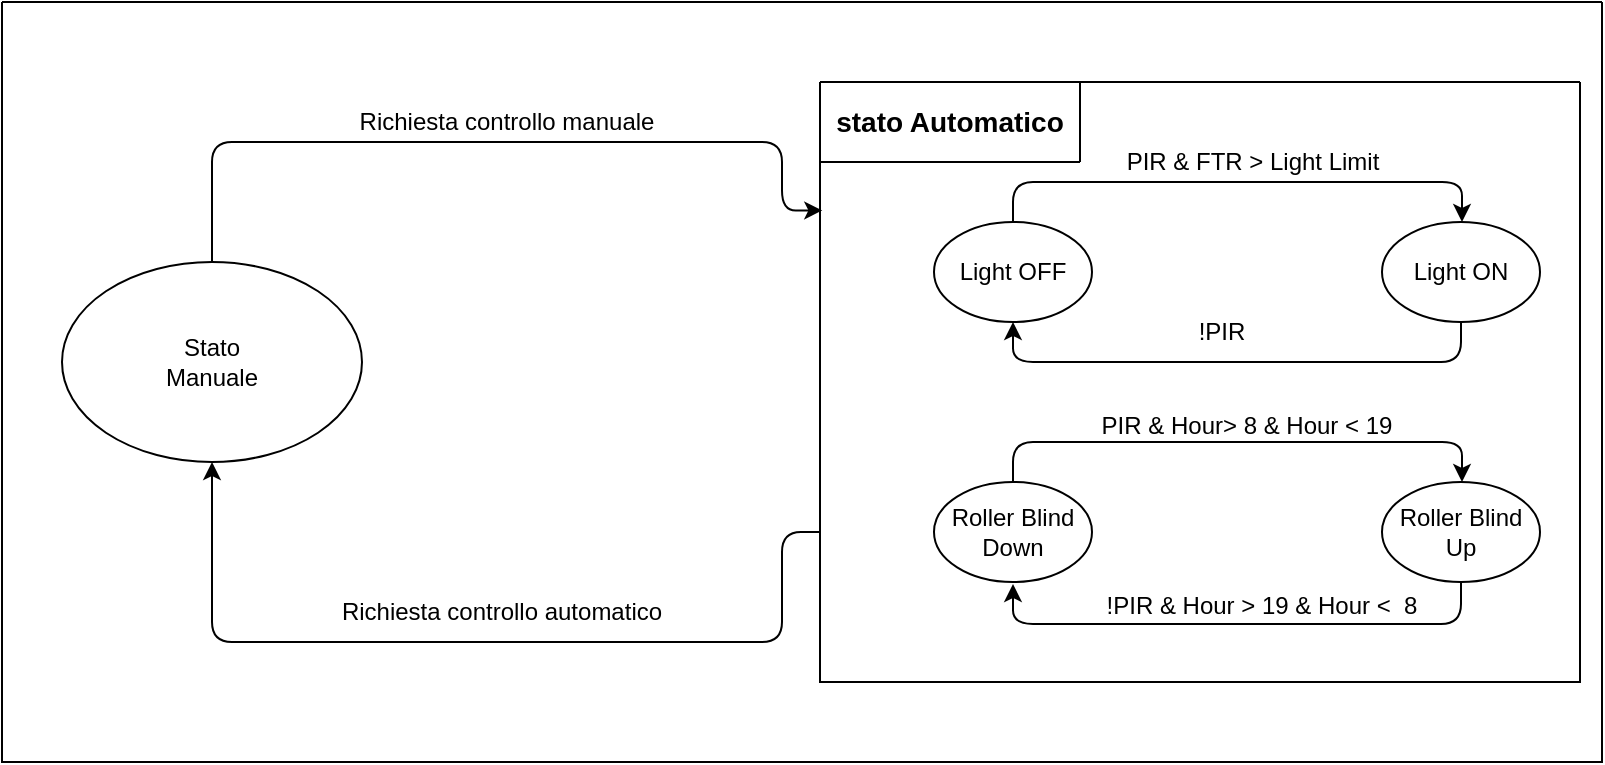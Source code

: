<mxfile version="21.1.0" type="device">
  <diagram name="Pagina-1" id="T9ACsBZRi-UsYLjNTJBh">
    <mxGraphModel dx="1195" dy="652" grid="1" gridSize="10" guides="1" tooltips="1" connect="1" arrows="1" fold="1" page="1" pageScale="1" pageWidth="827" pageHeight="1169" math="0" shadow="0">
      <root>
        <mxCell id="0" />
        <mxCell id="1" parent="0" />
        <mxCell id="8up6d56R7KuHrFYR9xwQ-2" value="" style="swimlane;startSize=0;" vertex="1" parent="1">
          <mxGeometry x="20" y="300" width="800" height="380" as="geometry" />
        </mxCell>
        <mxCell id="8up6d56R7KuHrFYR9xwQ-14" style="edgeStyle=orthogonalEdgeStyle;orthogonalLoop=1;jettySize=auto;html=1;exitX=0.5;exitY=0;exitDx=0;exitDy=0;entryX=0.003;entryY=0.285;entryDx=0;entryDy=0;entryPerimeter=0;strokeColor=none;curved=1;" edge="1" parent="8up6d56R7KuHrFYR9xwQ-2" source="8up6d56R7KuHrFYR9xwQ-3" target="8up6d56R7KuHrFYR9xwQ-4">
          <mxGeometry relative="1" as="geometry">
            <Array as="points">
              <mxPoint x="105" y="100" />
              <mxPoint x="410" y="100" />
            </Array>
          </mxGeometry>
        </mxCell>
        <mxCell id="8up6d56R7KuHrFYR9xwQ-16" style="edgeStyle=orthogonalEdgeStyle;orthogonalLoop=1;jettySize=auto;html=1;entryX=0;entryY=0.25;entryDx=0;entryDy=0;exitX=0.5;exitY=0;exitDx=0;exitDy=0;strokeColor=none;rounded=1;" edge="1" parent="8up6d56R7KuHrFYR9xwQ-2" source="8up6d56R7KuHrFYR9xwQ-3" target="8up6d56R7KuHrFYR9xwQ-4">
          <mxGeometry relative="1" as="geometry">
            <Array as="points">
              <mxPoint x="105" y="100" />
              <mxPoint x="310" y="100" />
              <mxPoint x="310" y="110" />
            </Array>
          </mxGeometry>
        </mxCell>
        <mxCell id="8up6d56R7KuHrFYR9xwQ-17" style="edgeStyle=orthogonalEdgeStyle;rounded=1;orthogonalLoop=1;jettySize=auto;html=1;entryX=0.003;entryY=0.214;entryDx=0;entryDy=0;entryPerimeter=0;" edge="1" parent="8up6d56R7KuHrFYR9xwQ-2" source="8up6d56R7KuHrFYR9xwQ-3" target="8up6d56R7KuHrFYR9xwQ-4">
          <mxGeometry relative="1" as="geometry">
            <Array as="points">
              <mxPoint x="105" y="70" />
              <mxPoint x="390" y="70" />
              <mxPoint x="390" y="104" />
            </Array>
          </mxGeometry>
        </mxCell>
        <mxCell id="8up6d56R7KuHrFYR9xwQ-18" value="&lt;font style=&quot;font-size: 12px;&quot;&gt;Richiesta controllo manuale&lt;/font&gt;" style="edgeLabel;html=1;align=center;verticalAlign=middle;resizable=0;points=[];" vertex="1" connectable="0" parent="8up6d56R7KuHrFYR9xwQ-17">
          <mxGeometry x="0.589" y="-4" relative="1" as="geometry">
            <mxPoint x="-111" y="-14" as="offset" />
          </mxGeometry>
        </mxCell>
        <mxCell id="8up6d56R7KuHrFYR9xwQ-3" value="&lt;div&gt;Stato &lt;br&gt;&lt;/div&gt;&lt;div&gt;Manuale&lt;br&gt;&lt;/div&gt;" style="ellipse;whiteSpace=wrap;html=1;" vertex="1" parent="8up6d56R7KuHrFYR9xwQ-2">
          <mxGeometry x="30" y="130" width="150" height="100" as="geometry" />
        </mxCell>
        <mxCell id="8up6d56R7KuHrFYR9xwQ-19" style="edgeStyle=orthogonalEdgeStyle;rounded=1;orthogonalLoop=1;jettySize=auto;html=1;exitX=0;exitY=0.75;exitDx=0;exitDy=0;entryX=0.5;entryY=1;entryDx=0;entryDy=0;" edge="1" parent="8up6d56R7KuHrFYR9xwQ-2" source="8up6d56R7KuHrFYR9xwQ-4" target="8up6d56R7KuHrFYR9xwQ-3">
          <mxGeometry relative="1" as="geometry">
            <Array as="points">
              <mxPoint x="390" y="265" />
              <mxPoint x="390" y="320" />
              <mxPoint x="105" y="320" />
            </Array>
          </mxGeometry>
        </mxCell>
        <mxCell id="8up6d56R7KuHrFYR9xwQ-4" value="" style="swimlane;startSize=0;" vertex="1" parent="8up6d56R7KuHrFYR9xwQ-2">
          <mxGeometry x="409" y="40" width="380" height="300" as="geometry" />
        </mxCell>
        <mxCell id="8up6d56R7KuHrFYR9xwQ-5" value="&lt;b&gt;&lt;font style=&quot;font-size: 14px;&quot;&gt;stato Automatico&lt;/font&gt;&lt;/b&gt;" style="text;html=1;strokeColor=none;fillColor=none;align=center;verticalAlign=middle;whiteSpace=wrap;rounded=0;" vertex="1" parent="8up6d56R7KuHrFYR9xwQ-4">
          <mxGeometry width="130" height="40" as="geometry" />
        </mxCell>
        <mxCell id="8up6d56R7KuHrFYR9xwQ-6" value="" style="endArrow=none;html=1;rounded=0;exitX=0;exitY=1;exitDx=0;exitDy=0;" edge="1" parent="8up6d56R7KuHrFYR9xwQ-4" source="8up6d56R7KuHrFYR9xwQ-5">
          <mxGeometry width="50" height="50" relative="1" as="geometry">
            <mxPoint x="80" y="130" as="sourcePoint" />
            <mxPoint x="130" y="40" as="targetPoint" />
          </mxGeometry>
        </mxCell>
        <mxCell id="8up6d56R7KuHrFYR9xwQ-9" value="" style="endArrow=none;html=1;rounded=0;" edge="1" parent="8up6d56R7KuHrFYR9xwQ-4" target="8up6d56R7KuHrFYR9xwQ-5">
          <mxGeometry width="50" height="50" relative="1" as="geometry">
            <mxPoint x="130" y="40" as="sourcePoint" />
            <mxPoint x="190" y="100" as="targetPoint" />
          </mxGeometry>
        </mxCell>
        <mxCell id="8up6d56R7KuHrFYR9xwQ-10" value="" style="endArrow=none;html=1;rounded=0;exitX=1;exitY=1;exitDx=0;exitDy=0;entryX=1;entryY=0;entryDx=0;entryDy=0;" edge="1" parent="8up6d56R7KuHrFYR9xwQ-4" source="8up6d56R7KuHrFYR9xwQ-5" target="8up6d56R7KuHrFYR9xwQ-5">
          <mxGeometry width="50" height="50" relative="1" as="geometry">
            <mxPoint x="170" y="180" as="sourcePoint" />
            <mxPoint x="220" y="130" as="targetPoint" />
          </mxGeometry>
        </mxCell>
        <mxCell id="8up6d56R7KuHrFYR9xwQ-27" style="edgeStyle=orthogonalEdgeStyle;rounded=1;orthogonalLoop=1;jettySize=auto;html=1;entryX=0.5;entryY=0;entryDx=0;entryDy=0;" edge="1" parent="8up6d56R7KuHrFYR9xwQ-4" source="8up6d56R7KuHrFYR9xwQ-21" target="8up6d56R7KuHrFYR9xwQ-22">
          <mxGeometry relative="1" as="geometry">
            <Array as="points">
              <mxPoint x="97" y="50" />
              <mxPoint x="321" y="50" />
              <mxPoint x="321" y="70" />
            </Array>
          </mxGeometry>
        </mxCell>
        <mxCell id="8up6d56R7KuHrFYR9xwQ-21" value="Light OFF" style="ellipse;whiteSpace=wrap;html=1;" vertex="1" parent="8up6d56R7KuHrFYR9xwQ-4">
          <mxGeometry x="57" y="70" width="79" height="50" as="geometry" />
        </mxCell>
        <mxCell id="8up6d56R7KuHrFYR9xwQ-28" style="edgeStyle=orthogonalEdgeStyle;rounded=1;orthogonalLoop=1;jettySize=auto;html=1;entryX=0.5;entryY=1;entryDx=0;entryDy=0;strokeColor=none;" edge="1" parent="8up6d56R7KuHrFYR9xwQ-4" source="8up6d56R7KuHrFYR9xwQ-22" target="8up6d56R7KuHrFYR9xwQ-21">
          <mxGeometry relative="1" as="geometry">
            <Array as="points">
              <mxPoint x="297" y="140" />
              <mxPoint x="97" y="140" />
            </Array>
          </mxGeometry>
        </mxCell>
        <mxCell id="8up6d56R7KuHrFYR9xwQ-29" style="edgeStyle=orthogonalEdgeStyle;rounded=1;orthogonalLoop=1;jettySize=auto;html=1;entryX=0.5;entryY=1;entryDx=0;entryDy=0;exitX=0.5;exitY=1;exitDx=0;exitDy=0;" edge="1" parent="8up6d56R7KuHrFYR9xwQ-4" source="8up6d56R7KuHrFYR9xwQ-22" target="8up6d56R7KuHrFYR9xwQ-21">
          <mxGeometry relative="1" as="geometry">
            <Array as="points">
              <mxPoint x="321" y="140" />
              <mxPoint x="97" y="140" />
            </Array>
          </mxGeometry>
        </mxCell>
        <mxCell id="8up6d56R7KuHrFYR9xwQ-22" value="Light ON" style="ellipse;whiteSpace=wrap;html=1;" vertex="1" parent="8up6d56R7KuHrFYR9xwQ-4">
          <mxGeometry x="281" y="70" width="79" height="50" as="geometry" />
        </mxCell>
        <mxCell id="8up6d56R7KuHrFYR9xwQ-30" style="edgeStyle=orthogonalEdgeStyle;rounded=1;orthogonalLoop=1;jettySize=auto;html=1;entryX=0.5;entryY=0;entryDx=0;entryDy=0;strokeColor=none;" edge="1" parent="8up6d56R7KuHrFYR9xwQ-4" target="8up6d56R7KuHrFYR9xwQ-24">
          <mxGeometry relative="1" as="geometry">
            <mxPoint x="96.5" y="201" as="sourcePoint" />
            <Array as="points">
              <mxPoint x="97" y="181" />
              <mxPoint x="297" y="181" />
            </Array>
          </mxGeometry>
        </mxCell>
        <mxCell id="8up6d56R7KuHrFYR9xwQ-31" style="edgeStyle=orthogonalEdgeStyle;rounded=1;orthogonalLoop=1;jettySize=auto;html=1;entryX=0.5;entryY=0;entryDx=0;entryDy=0;" edge="1" parent="8up6d56R7KuHrFYR9xwQ-4" target="8up6d56R7KuHrFYR9xwQ-24">
          <mxGeometry relative="1" as="geometry">
            <mxPoint x="96.5" y="201" as="sourcePoint" />
            <Array as="points">
              <mxPoint x="97" y="180" />
              <mxPoint x="321" y="180" />
              <mxPoint x="321" y="200" />
            </Array>
          </mxGeometry>
        </mxCell>
        <mxCell id="8up6d56R7KuHrFYR9xwQ-23" value="&lt;div&gt;Roller Blind &lt;br&gt;&lt;/div&gt;&lt;div&gt;Down&lt;br&gt;&lt;/div&gt;" style="ellipse;whiteSpace=wrap;html=1;" vertex="1" parent="8up6d56R7KuHrFYR9xwQ-4">
          <mxGeometry x="57" y="200" width="79" height="50" as="geometry" />
        </mxCell>
        <mxCell id="8up6d56R7KuHrFYR9xwQ-32" style="edgeStyle=orthogonalEdgeStyle;rounded=1;orthogonalLoop=1;jettySize=auto;html=1;entryX=0.5;entryY=1;entryDx=0;entryDy=0;exitX=0.5;exitY=1;exitDx=0;exitDy=0;" edge="1" parent="8up6d56R7KuHrFYR9xwQ-4" source="8up6d56R7KuHrFYR9xwQ-24">
          <mxGeometry relative="1" as="geometry">
            <mxPoint x="96.5" y="251" as="targetPoint" />
            <Array as="points">
              <mxPoint x="321" y="271" />
              <mxPoint x="97" y="271" />
            </Array>
          </mxGeometry>
        </mxCell>
        <mxCell id="8up6d56R7KuHrFYR9xwQ-24" value="Roller Blind &lt;br&gt;Up" style="ellipse;whiteSpace=wrap;html=1;" vertex="1" parent="8up6d56R7KuHrFYR9xwQ-4">
          <mxGeometry x="281" y="200" width="79" height="50" as="geometry" />
        </mxCell>
        <mxCell id="8up6d56R7KuHrFYR9xwQ-33" value="PIR &amp;amp; FTR &amp;gt; Light Limit" style="text;html=1;align=center;verticalAlign=middle;resizable=0;points=[];autosize=1;strokeColor=none;fillColor=none;" vertex="1" parent="8up6d56R7KuHrFYR9xwQ-4">
          <mxGeometry x="141" y="25" width="150" height="30" as="geometry" />
        </mxCell>
        <mxCell id="8up6d56R7KuHrFYR9xwQ-35" value="!PIR" style="text;html=1;strokeColor=none;fillColor=none;align=center;verticalAlign=middle;whiteSpace=wrap;rounded=0;" vertex="1" parent="8up6d56R7KuHrFYR9xwQ-4">
          <mxGeometry x="171" y="110" width="60" height="30" as="geometry" />
        </mxCell>
        <mxCell id="8up6d56R7KuHrFYR9xwQ-36" value="PIR &amp;amp; Hour&amp;gt; 8 &amp;amp; Hour &amp;lt; 19 " style="text;html=1;strokeColor=none;fillColor=none;align=center;verticalAlign=middle;whiteSpace=wrap;rounded=0;" vertex="1" parent="8up6d56R7KuHrFYR9xwQ-4">
          <mxGeometry x="123.5" y="157" width="179" height="30" as="geometry" />
        </mxCell>
        <mxCell id="8up6d56R7KuHrFYR9xwQ-37" value="!PIR &amp;amp; Hour &amp;gt; 19 &amp;amp; Hour &amp;lt;&amp;nbsp; 8" style="text;html=1;strokeColor=none;fillColor=none;align=center;verticalAlign=middle;whiteSpace=wrap;rounded=0;" vertex="1" parent="8up6d56R7KuHrFYR9xwQ-4">
          <mxGeometry x="122.5" y="247" width="196" height="30" as="geometry" />
        </mxCell>
        <mxCell id="8up6d56R7KuHrFYR9xwQ-20" value="Richiesta controllo automatico" style="text;html=1;strokeColor=none;fillColor=none;align=center;verticalAlign=middle;whiteSpace=wrap;rounded=0;" vertex="1" parent="8up6d56R7KuHrFYR9xwQ-2">
          <mxGeometry x="160" y="290" width="180" height="30" as="geometry" />
        </mxCell>
      </root>
    </mxGraphModel>
  </diagram>
</mxfile>
